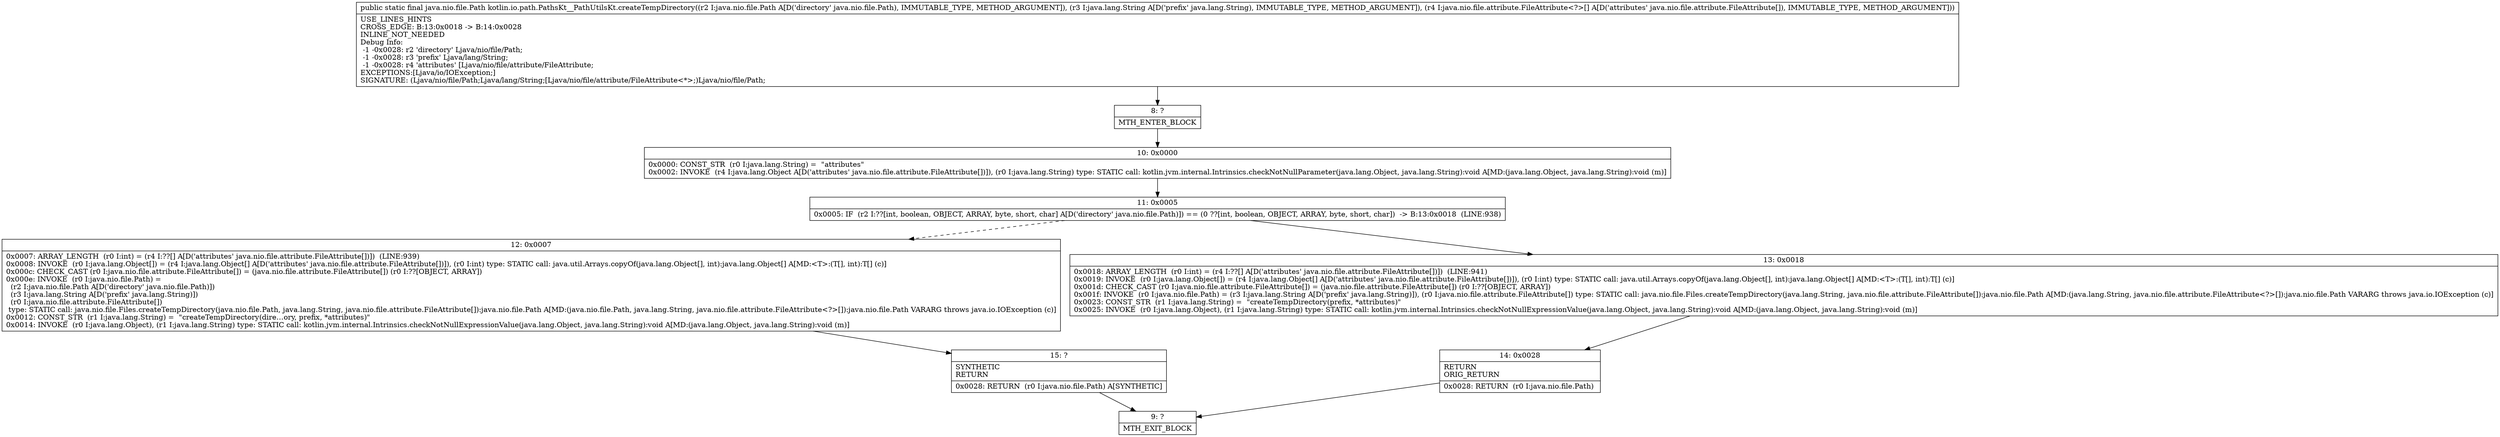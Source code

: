 digraph "CFG forkotlin.io.path.PathsKt__PathUtilsKt.createTempDirectory(Ljava\/nio\/file\/Path;Ljava\/lang\/String;[Ljava\/nio\/file\/attribute\/FileAttribute;)Ljava\/nio\/file\/Path;" {
Node_8 [shape=record,label="{8\:\ ?|MTH_ENTER_BLOCK\l}"];
Node_10 [shape=record,label="{10\:\ 0x0000|0x0000: CONST_STR  (r0 I:java.lang.String) =  \"attributes\" \l0x0002: INVOKE  (r4 I:java.lang.Object A[D('attributes' java.nio.file.attribute.FileAttribute[])]), (r0 I:java.lang.String) type: STATIC call: kotlin.jvm.internal.Intrinsics.checkNotNullParameter(java.lang.Object, java.lang.String):void A[MD:(java.lang.Object, java.lang.String):void (m)]\l}"];
Node_11 [shape=record,label="{11\:\ 0x0005|0x0005: IF  (r2 I:??[int, boolean, OBJECT, ARRAY, byte, short, char] A[D('directory' java.nio.file.Path)]) == (0 ??[int, boolean, OBJECT, ARRAY, byte, short, char])  \-\> B:13:0x0018  (LINE:938)\l}"];
Node_12 [shape=record,label="{12\:\ 0x0007|0x0007: ARRAY_LENGTH  (r0 I:int) = (r4 I:??[] A[D('attributes' java.nio.file.attribute.FileAttribute[])])  (LINE:939)\l0x0008: INVOKE  (r0 I:java.lang.Object[]) = (r4 I:java.lang.Object[] A[D('attributes' java.nio.file.attribute.FileAttribute[])]), (r0 I:int) type: STATIC call: java.util.Arrays.copyOf(java.lang.Object[], int):java.lang.Object[] A[MD:\<T\>:(T[], int):T[] (c)]\l0x000c: CHECK_CAST (r0 I:java.nio.file.attribute.FileAttribute[]) = (java.nio.file.attribute.FileAttribute[]) (r0 I:??[OBJECT, ARRAY]) \l0x000e: INVOKE  (r0 I:java.nio.file.Path) = \l  (r2 I:java.nio.file.Path A[D('directory' java.nio.file.Path)])\l  (r3 I:java.lang.String A[D('prefix' java.lang.String)])\l  (r0 I:java.nio.file.attribute.FileAttribute[])\l type: STATIC call: java.nio.file.Files.createTempDirectory(java.nio.file.Path, java.lang.String, java.nio.file.attribute.FileAttribute[]):java.nio.file.Path A[MD:(java.nio.file.Path, java.lang.String, java.nio.file.attribute.FileAttribute\<?\>[]):java.nio.file.Path VARARG throws java.io.IOException (c)]\l0x0012: CONST_STR  (r1 I:java.lang.String) =  \"createTempDirectory(dire…ory, prefix, *attributes)\" \l0x0014: INVOKE  (r0 I:java.lang.Object), (r1 I:java.lang.String) type: STATIC call: kotlin.jvm.internal.Intrinsics.checkNotNullExpressionValue(java.lang.Object, java.lang.String):void A[MD:(java.lang.Object, java.lang.String):void (m)]\l}"];
Node_15 [shape=record,label="{15\:\ ?|SYNTHETIC\lRETURN\l|0x0028: RETURN  (r0 I:java.nio.file.Path) A[SYNTHETIC]\l}"];
Node_9 [shape=record,label="{9\:\ ?|MTH_EXIT_BLOCK\l}"];
Node_13 [shape=record,label="{13\:\ 0x0018|0x0018: ARRAY_LENGTH  (r0 I:int) = (r4 I:??[] A[D('attributes' java.nio.file.attribute.FileAttribute[])])  (LINE:941)\l0x0019: INVOKE  (r0 I:java.lang.Object[]) = (r4 I:java.lang.Object[] A[D('attributes' java.nio.file.attribute.FileAttribute[])]), (r0 I:int) type: STATIC call: java.util.Arrays.copyOf(java.lang.Object[], int):java.lang.Object[] A[MD:\<T\>:(T[], int):T[] (c)]\l0x001d: CHECK_CAST (r0 I:java.nio.file.attribute.FileAttribute[]) = (java.nio.file.attribute.FileAttribute[]) (r0 I:??[OBJECT, ARRAY]) \l0x001f: INVOKE  (r0 I:java.nio.file.Path) = (r3 I:java.lang.String A[D('prefix' java.lang.String)]), (r0 I:java.nio.file.attribute.FileAttribute[]) type: STATIC call: java.nio.file.Files.createTempDirectory(java.lang.String, java.nio.file.attribute.FileAttribute[]):java.nio.file.Path A[MD:(java.lang.String, java.nio.file.attribute.FileAttribute\<?\>[]):java.nio.file.Path VARARG throws java.io.IOException (c)]\l0x0023: CONST_STR  (r1 I:java.lang.String) =  \"createTempDirectory(prefix, *attributes)\" \l0x0025: INVOKE  (r0 I:java.lang.Object), (r1 I:java.lang.String) type: STATIC call: kotlin.jvm.internal.Intrinsics.checkNotNullExpressionValue(java.lang.Object, java.lang.String):void A[MD:(java.lang.Object, java.lang.String):void (m)]\l}"];
Node_14 [shape=record,label="{14\:\ 0x0028|RETURN\lORIG_RETURN\l|0x0028: RETURN  (r0 I:java.nio.file.Path) \l}"];
MethodNode[shape=record,label="{public static final java.nio.file.Path kotlin.io.path.PathsKt__PathUtilsKt.createTempDirectory((r2 I:java.nio.file.Path A[D('directory' java.nio.file.Path), IMMUTABLE_TYPE, METHOD_ARGUMENT]), (r3 I:java.lang.String A[D('prefix' java.lang.String), IMMUTABLE_TYPE, METHOD_ARGUMENT]), (r4 I:java.nio.file.attribute.FileAttribute\<?\>[] A[D('attributes' java.nio.file.attribute.FileAttribute[]), IMMUTABLE_TYPE, METHOD_ARGUMENT]))  | USE_LINES_HINTS\lCROSS_EDGE: B:13:0x0018 \-\> B:14:0x0028\lINLINE_NOT_NEEDED\lDebug Info:\l  \-1 \-0x0028: r2 'directory' Ljava\/nio\/file\/Path;\l  \-1 \-0x0028: r3 'prefix' Ljava\/lang\/String;\l  \-1 \-0x0028: r4 'attributes' [Ljava\/nio\/file\/attribute\/FileAttribute;\lEXCEPTIONS:[Ljava\/io\/IOException;]\lSIGNATURE: (Ljava\/nio\/file\/Path;Ljava\/lang\/String;[Ljava\/nio\/file\/attribute\/FileAttribute\<*\>;)Ljava\/nio\/file\/Path;\l}"];
MethodNode -> Node_8;Node_8 -> Node_10;
Node_10 -> Node_11;
Node_11 -> Node_12[style=dashed];
Node_11 -> Node_13;
Node_12 -> Node_15;
Node_15 -> Node_9;
Node_13 -> Node_14;
Node_14 -> Node_9;
}

